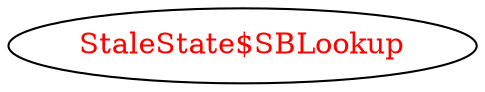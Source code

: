 digraph dependencyGraph {
 concentrate=true;
 ranksep="2.0";
 rankdir="LR"; 
 splines="ortho";
"StaleState$SBLookup" [fontcolor="red"];
}